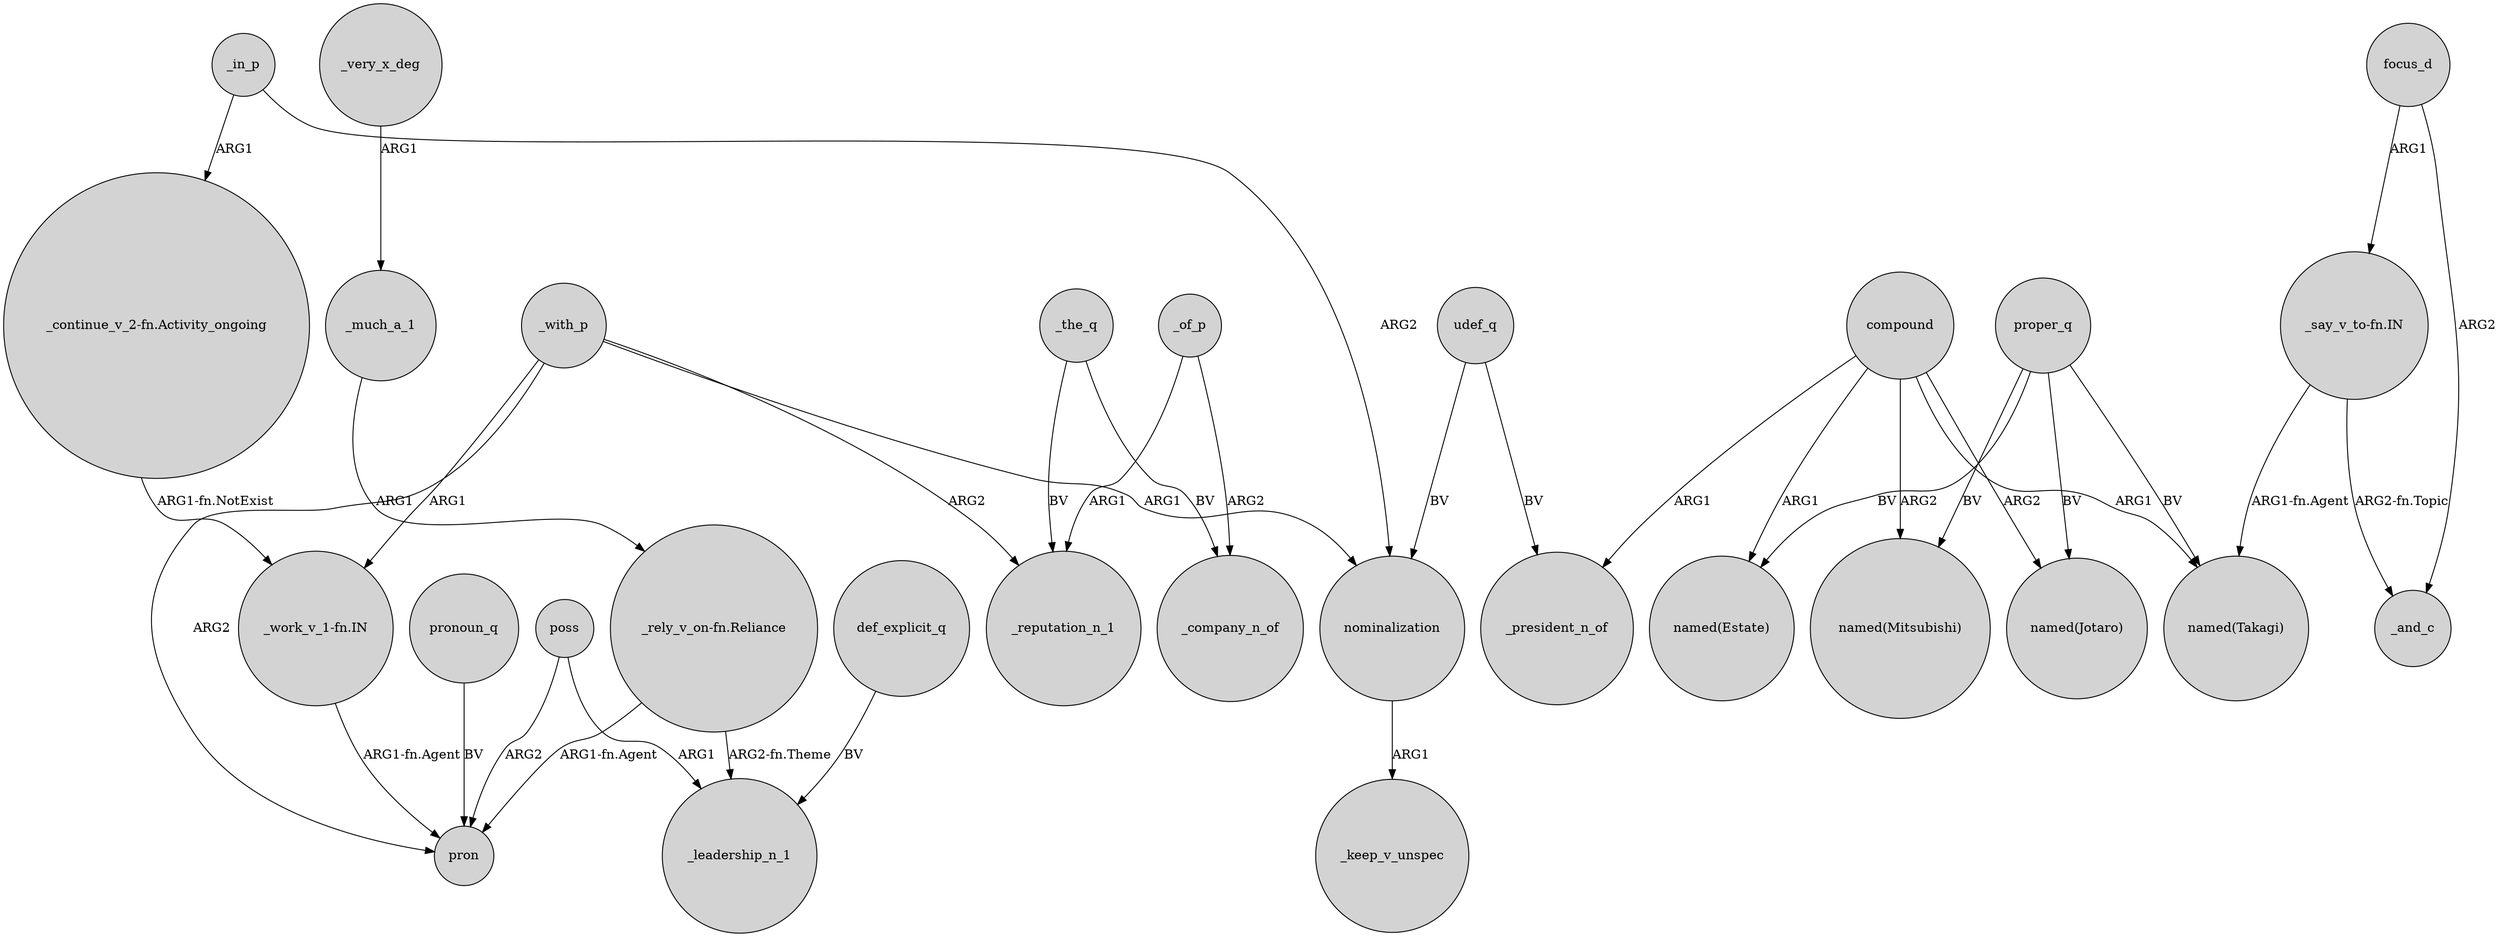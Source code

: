 digraph {
	node [shape=circle style=filled]
	"_continue_v_2-fn.Activity_ongoing" -> "_work_v_1-fn.IN" [label="ARG1-fn.NotExist"]
	poss -> pron [label=ARG2]
	"_rely_v_on-fn.Reliance" -> _leadership_n_1 [label="ARG2-fn.Theme"]
	compound -> "named(Jotaro)" [label=ARG2]
	proper_q -> "named(Jotaro)" [label=BV]
	"_rely_v_on-fn.Reliance" -> pron [label="ARG1-fn.Agent"]
	proper_q -> "named(Takagi)" [label=BV]
	_the_q -> _reputation_n_1 [label=BV]
	proper_q -> "named(Estate)" [label=BV]
	focus_d -> _and_c [label=ARG2]
	_the_q -> _company_n_of [label=BV]
	nominalization -> _keep_v_unspec [label=ARG1]
	pronoun_q -> pron [label=BV]
	compound -> "named(Estate)" [label=ARG1]
	def_explicit_q -> _leadership_n_1 [label=BV]
	_in_p -> "_continue_v_2-fn.Activity_ongoing" [label=ARG1]
	"_work_v_1-fn.IN" -> pron [label="ARG1-fn.Agent"]
	compound -> _president_n_of [label=ARG1]
	_with_p -> nominalization [label=ARG1]
	udef_q -> _president_n_of [label=BV]
	compound -> "named(Mitsubishi)" [label=ARG2]
	proper_q -> "named(Mitsubishi)" [label=BV]
	poss -> _leadership_n_1 [label=ARG1]
	"_say_v_to-fn.IN" -> "named(Takagi)" [label="ARG1-fn.Agent"]
	compound -> "named(Takagi)" [label=ARG1]
	"_say_v_to-fn.IN" -> _and_c [label="ARG2-fn.Topic"]
	_much_a_1 -> "_rely_v_on-fn.Reliance" [label=ARG1]
	udef_q -> nominalization [label=BV]
	_very_x_deg -> _much_a_1 [label=ARG1]
	_of_p -> _reputation_n_1 [label=ARG1]
	_in_p -> nominalization [label=ARG2]
	_with_p -> pron [label=ARG2]
	_with_p -> "_work_v_1-fn.IN" [label=ARG1]
	_with_p -> _reputation_n_1 [label=ARG2]
	_of_p -> _company_n_of [label=ARG2]
	focus_d -> "_say_v_to-fn.IN" [label=ARG1]
}
